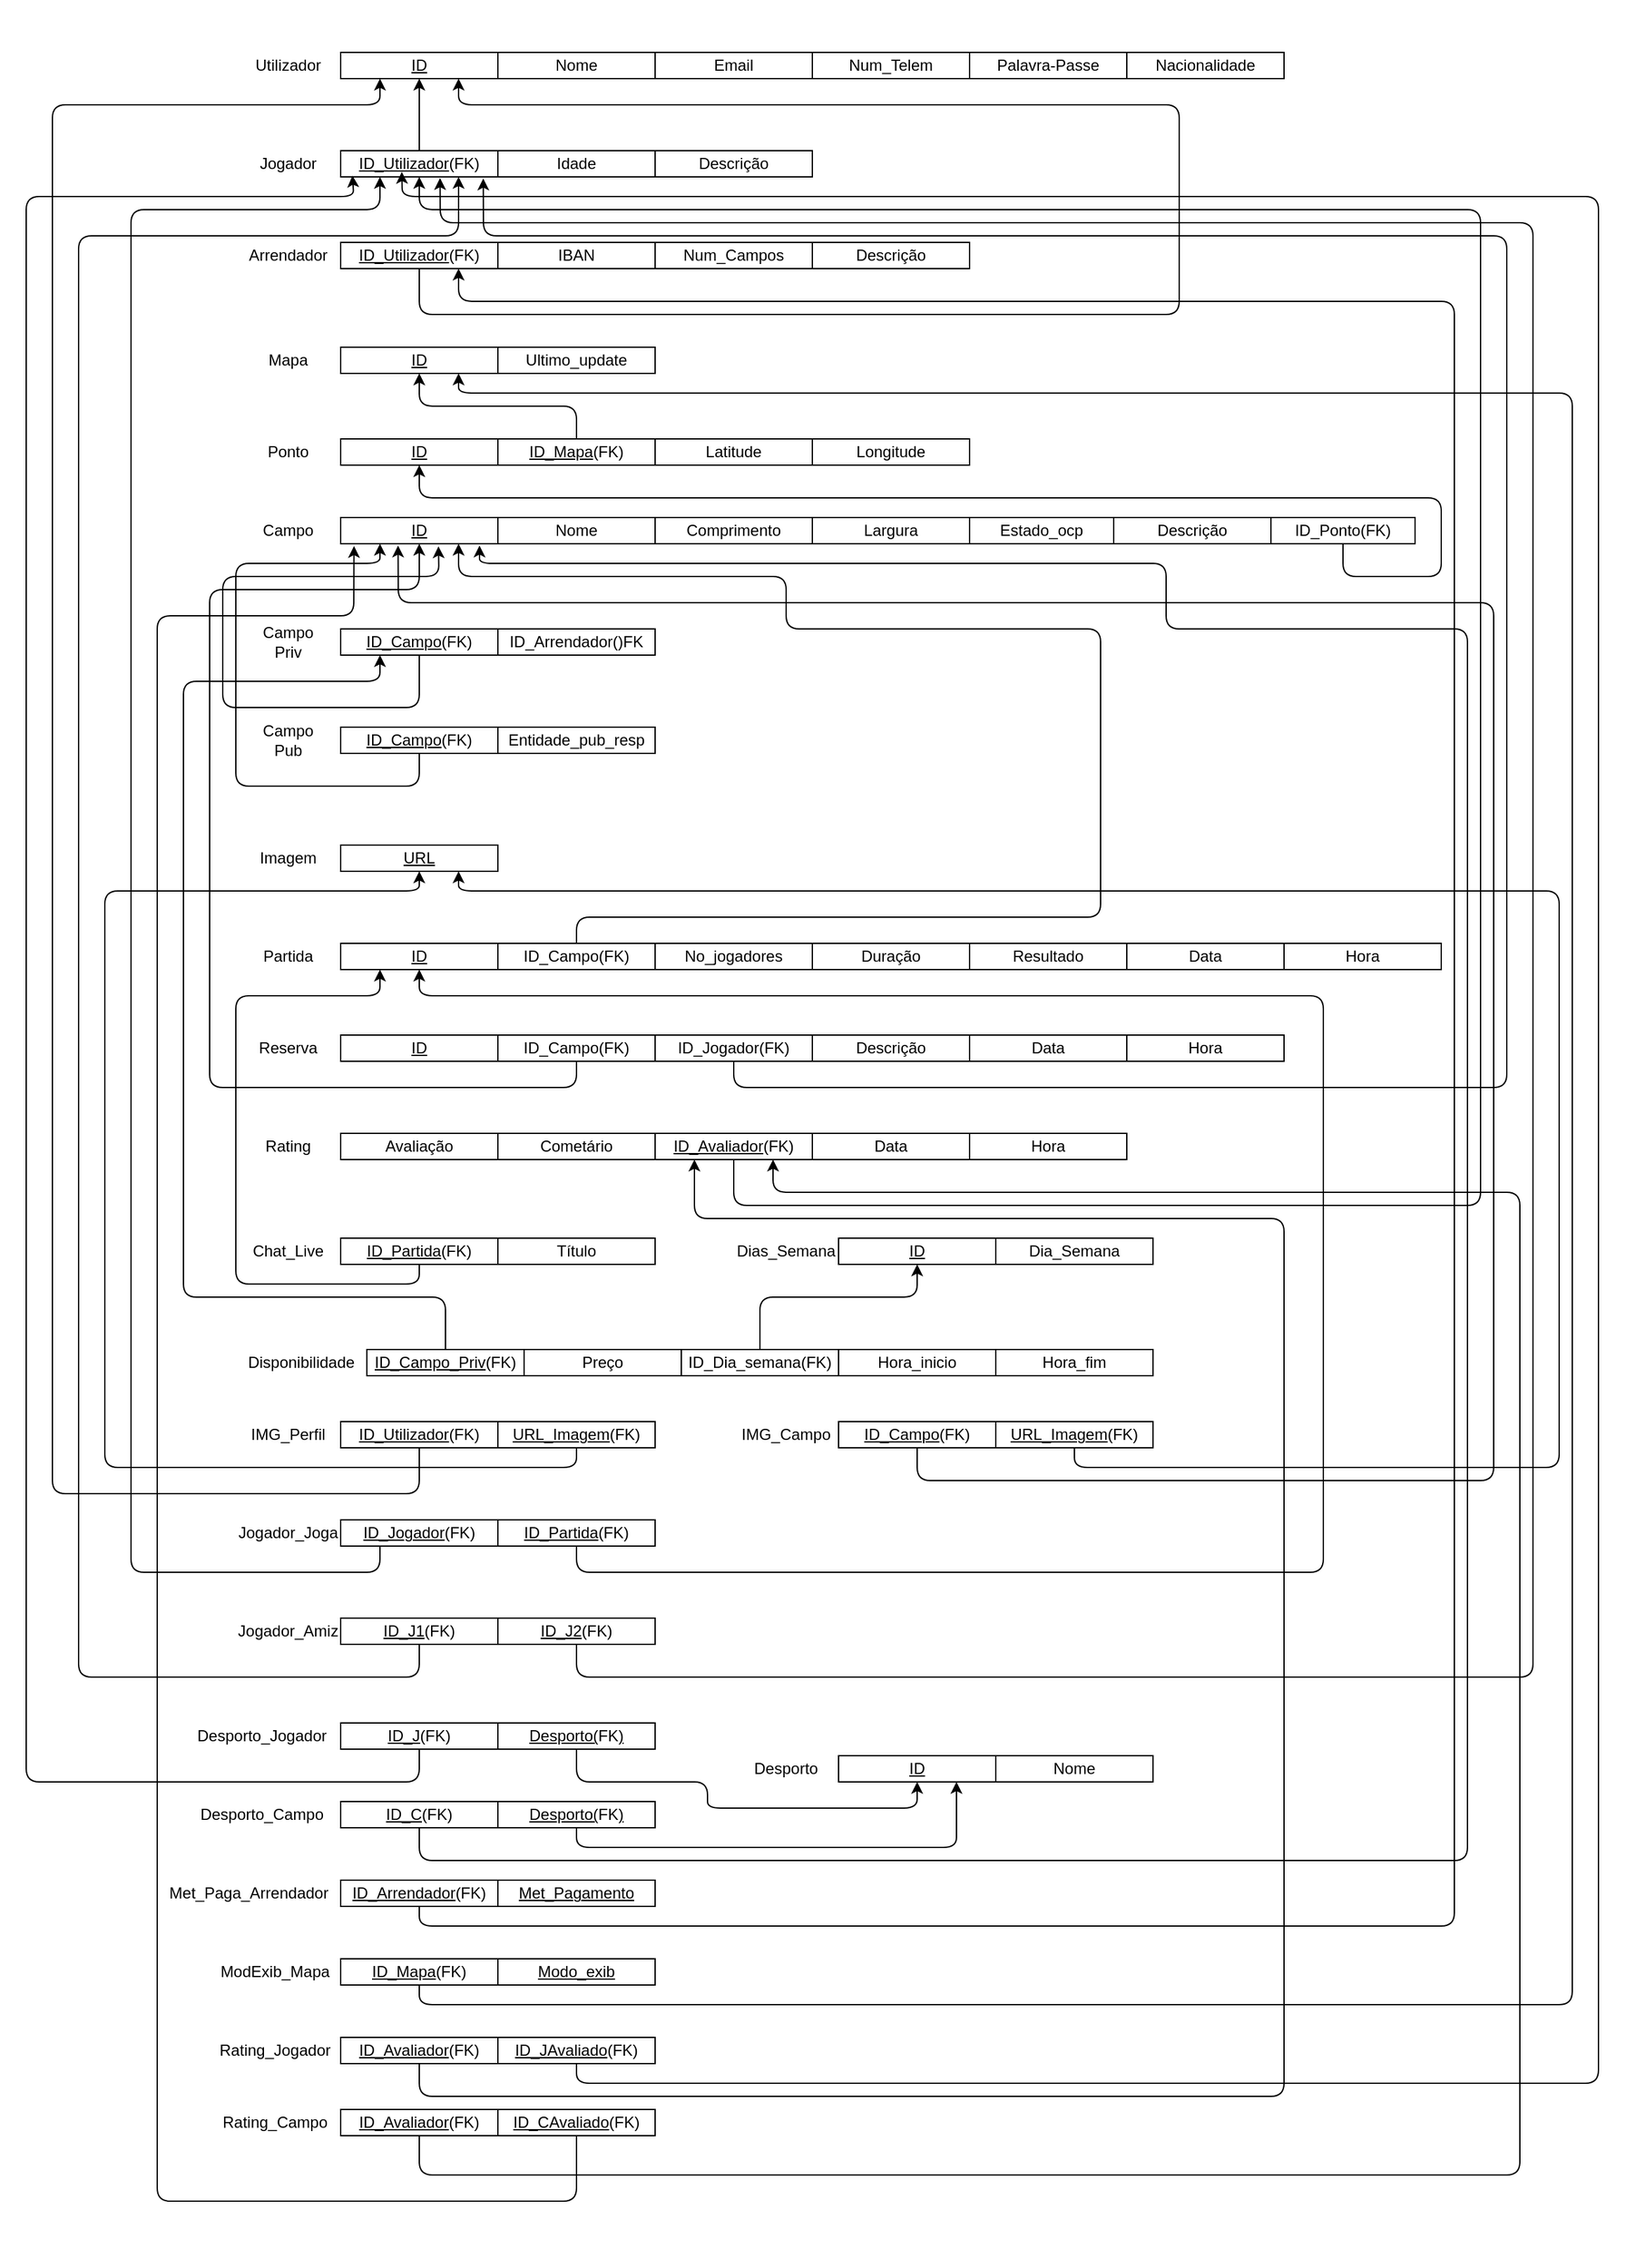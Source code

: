 <mxfile>
    <diagram id="jbAyWPN1_vUW8dfXuM_f" name="Page-1">
        <mxGraphModel dx="3303" dy="1197" grid="1" gridSize="10" guides="1" tooltips="1" connect="1" arrows="1" fold="1" page="1" pageScale="1" pageWidth="850" pageHeight="1100" math="0" shadow="0">
            <root>
                <mxCell id="0"/>
                <mxCell id="1" parent="0"/>
                <mxCell id="243" value="" style="rounded=0;whiteSpace=wrap;html=1;shadow=0;strokeColor=none;" parent="1" vertex="1">
                    <mxGeometry x="-180" width="1240" height="1730" as="geometry"/>
                </mxCell>
                <mxCell id="3" value="&lt;u&gt;ID&lt;/u&gt;" style="rounded=0;whiteSpace=wrap;html=1;" parent="1" vertex="1">
                    <mxGeometry x="80" y="40" width="120" height="20" as="geometry"/>
                </mxCell>
                <mxCell id="4" value="Nome" style="rounded=0;whiteSpace=wrap;html=1;" parent="1" vertex="1">
                    <mxGeometry x="200" y="40" width="120" height="20" as="geometry"/>
                </mxCell>
                <mxCell id="5" value="Email" style="rounded=0;whiteSpace=wrap;html=1;" parent="1" vertex="1">
                    <mxGeometry x="320" y="40" width="120" height="20" as="geometry"/>
                </mxCell>
                <mxCell id="6" value="Num_Telem" style="rounded=0;whiteSpace=wrap;html=1;" parent="1" vertex="1">
                    <mxGeometry x="440" y="40" width="120" height="20" as="geometry"/>
                </mxCell>
                <mxCell id="7" value="Palavra-Passe" style="rounded=0;whiteSpace=wrap;html=1;" parent="1" vertex="1">
                    <mxGeometry x="560" y="40" width="120" height="20" as="geometry"/>
                </mxCell>
                <mxCell id="8" value="Nacionalidade" style="rounded=0;whiteSpace=wrap;html=1;" parent="1" vertex="1">
                    <mxGeometry x="680" y="40" width="120" height="20" as="geometry"/>
                </mxCell>
                <mxCell id="9" value="Utilizador" style="text;html=1;align=center;verticalAlign=middle;whiteSpace=wrap;rounded=0;" parent="1" vertex="1">
                    <mxGeometry x="10" y="35" width="60" height="30" as="geometry"/>
                </mxCell>
                <mxCell id="141" style="edgeStyle=none;html=1;exitX=0.5;exitY=1;exitDx=0;exitDy=0;entryX=0.5;entryY=1;entryDx=0;entryDy=0;" parent="1" source="10" target="3" edge="1">
                    <mxGeometry relative="1" as="geometry"/>
                </mxCell>
                <mxCell id="10" value="&lt;u&gt;ID_Utilizador&lt;/u&gt;(FK)" style="rounded=0;whiteSpace=wrap;html=1;" parent="1" vertex="1">
                    <mxGeometry x="80" y="115" width="120" height="20" as="geometry"/>
                </mxCell>
                <mxCell id="11" value="Idade" style="rounded=0;whiteSpace=wrap;html=1;" parent="1" vertex="1">
                    <mxGeometry x="200" y="115" width="120" height="20" as="geometry"/>
                </mxCell>
                <mxCell id="13" value="Descrição" style="rounded=0;whiteSpace=wrap;html=1;" parent="1" vertex="1">
                    <mxGeometry x="320" y="115" width="120" height="20" as="geometry"/>
                </mxCell>
                <mxCell id="16" value="Jogador" style="text;html=1;align=center;verticalAlign=middle;whiteSpace=wrap;rounded=0;" parent="1" vertex="1">
                    <mxGeometry x="10" y="110" width="60" height="30" as="geometry"/>
                </mxCell>
                <mxCell id="142" style="edgeStyle=none;html=1;exitX=0.5;exitY=1;exitDx=0;exitDy=0;entryX=0.75;entryY=1;entryDx=0;entryDy=0;" parent="1" source="24" target="3" edge="1">
                    <mxGeometry relative="1" as="geometry">
                        <Array as="points">
                            <mxPoint x="140" y="240"/>
                            <mxPoint x="720" y="240"/>
                            <mxPoint x="720" y="80"/>
                            <mxPoint x="170" y="80"/>
                        </Array>
                    </mxGeometry>
                </mxCell>
                <mxCell id="24" value="&lt;u&gt;ID_Utilizador&lt;/u&gt;(FK)" style="rounded=0;whiteSpace=wrap;html=1;" parent="1" vertex="1">
                    <mxGeometry x="80" y="185" width="120" height="20" as="geometry"/>
                </mxCell>
                <mxCell id="25" value="IBAN" style="rounded=0;whiteSpace=wrap;html=1;" parent="1" vertex="1">
                    <mxGeometry x="200" y="185" width="120" height="20" as="geometry"/>
                </mxCell>
                <mxCell id="26" value="Num_Campos" style="rounded=0;whiteSpace=wrap;html=1;" parent="1" vertex="1">
                    <mxGeometry x="320" y="185" width="120" height="20" as="geometry"/>
                </mxCell>
                <mxCell id="28" value="Descrição" style="rounded=0;whiteSpace=wrap;html=1;" parent="1" vertex="1">
                    <mxGeometry x="440" y="185" width="120" height="20" as="geometry"/>
                </mxCell>
                <mxCell id="30" value="Arrendador" style="text;html=1;align=center;verticalAlign=middle;whiteSpace=wrap;rounded=0;" parent="1" vertex="1">
                    <mxGeometry x="10" y="180" width="60" height="30" as="geometry"/>
                </mxCell>
                <mxCell id="38" value="&lt;u&gt;ID&lt;/u&gt;" style="rounded=0;whiteSpace=wrap;html=1;" parent="1" vertex="1">
                    <mxGeometry x="80" y="395" width="120" height="20" as="geometry"/>
                </mxCell>
                <mxCell id="39" value="ID_Ponto" style="rounded=0;whiteSpace=wrap;html=1;" parent="1" vertex="1">
                    <mxGeometry x="200" y="395" width="120" height="20" as="geometry"/>
                </mxCell>
                <mxCell id="40" value="Comprimento" style="rounded=0;whiteSpace=wrap;html=1;" parent="1" vertex="1">
                    <mxGeometry x="320" y="395" width="120" height="20" as="geometry"/>
                </mxCell>
                <mxCell id="41" value="" style="rounded=0;whiteSpace=wrap;html=1;" parent="1" vertex="1">
                    <mxGeometry x="540" y="395" width="120" height="20" as="geometry"/>
                </mxCell>
                <mxCell id="52" value="&lt;u&gt;ID_Campo&lt;/u&gt;(FK)" style="rounded=0;whiteSpace=wrap;html=1;" parent="1" vertex="1">
                    <mxGeometry x="80" y="480" width="120" height="20" as="geometry"/>
                </mxCell>
                <mxCell id="53" value="ID_Arrendador()FK" style="rounded=0;whiteSpace=wrap;html=1;" parent="1" vertex="1">
                    <mxGeometry x="200" y="480" width="120" height="20" as="geometry"/>
                </mxCell>
                <mxCell id="58" value="Campo Priv" style="text;html=1;align=center;verticalAlign=middle;whiteSpace=wrap;rounded=0;" parent="1" vertex="1">
                    <mxGeometry x="10" y="475" width="60" height="30" as="geometry"/>
                </mxCell>
                <mxCell id="154" style="edgeStyle=none;html=1;exitX=0.5;exitY=1;exitDx=0;exitDy=0;entryX=0.25;entryY=1;entryDx=0;entryDy=0;" parent="1" source="59" target="132" edge="1">
                    <mxGeometry relative="1" as="geometry">
                        <Array as="points">
                            <mxPoint x="140" y="600"/>
                            <mxPoint y="600"/>
                            <mxPoint y="430"/>
                            <mxPoint x="110" y="430"/>
                        </Array>
                    </mxGeometry>
                </mxCell>
                <mxCell id="59" value="&lt;u&gt;ID_Campo&lt;/u&gt;&lt;span style=&quot;color: rgb(0, 0, 0);&quot;&gt;(FK)&lt;/span&gt;" style="rounded=0;whiteSpace=wrap;html=1;" parent="1" vertex="1">
                    <mxGeometry x="80" y="555" width="120" height="20" as="geometry"/>
                </mxCell>
                <mxCell id="60" value="Entidade_pub_resp" style="rounded=0;whiteSpace=wrap;html=1;" parent="1" vertex="1">
                    <mxGeometry x="200" y="555" width="120" height="20" as="geometry"/>
                </mxCell>
                <mxCell id="65" value="Campo Pub" style="text;html=1;align=center;verticalAlign=middle;whiteSpace=wrap;rounded=0;" parent="1" vertex="1">
                    <mxGeometry x="10" y="550" width="60" height="30" as="geometry"/>
                </mxCell>
                <mxCell id="66" value="&lt;u&gt;URL&lt;/u&gt;" style="rounded=0;whiteSpace=wrap;html=1;" parent="1" vertex="1">
                    <mxGeometry x="80" y="645" width="120" height="20" as="geometry"/>
                </mxCell>
                <mxCell id="72" value="Imagem" style="text;html=1;align=center;verticalAlign=middle;whiteSpace=wrap;rounded=0;" parent="1" vertex="1">
                    <mxGeometry x="10" y="640" width="60" height="30" as="geometry"/>
                </mxCell>
                <mxCell id="73" value="&lt;u&gt;ID&lt;/u&gt;" style="rounded=0;whiteSpace=wrap;html=1;" parent="1" vertex="1">
                    <mxGeometry x="80" y="720" width="120" height="20" as="geometry"/>
                </mxCell>
                <mxCell id="152" style="edgeStyle=none;html=1;exitX=0.5;exitY=0;exitDx=0;exitDy=0;entryX=0.75;entryY=1;entryDx=0;entryDy=0;" parent="1" source="74" target="132" edge="1">
                    <mxGeometry relative="1" as="geometry">
                        <Array as="points">
                            <mxPoint x="260" y="700"/>
                            <mxPoint x="660" y="700"/>
                            <mxPoint x="660" y="480"/>
                            <mxPoint x="420" y="480"/>
                            <mxPoint x="420" y="440"/>
                            <mxPoint x="170" y="440"/>
                        </Array>
                    </mxGeometry>
                </mxCell>
                <mxCell id="74" value="ID_Campo(FK)" style="rounded=0;whiteSpace=wrap;html=1;" parent="1" vertex="1">
                    <mxGeometry x="200" y="720" width="120" height="20" as="geometry"/>
                </mxCell>
                <mxCell id="75" value="No_jogadores" style="rounded=0;whiteSpace=wrap;html=1;" parent="1" vertex="1">
                    <mxGeometry x="320" y="720" width="120" height="20" as="geometry"/>
                </mxCell>
                <mxCell id="76" value="Duração" style="rounded=0;whiteSpace=wrap;html=1;" parent="1" vertex="1">
                    <mxGeometry x="440" y="720" width="120" height="20" as="geometry"/>
                </mxCell>
                <mxCell id="77" value="Resultado" style="rounded=0;whiteSpace=wrap;html=1;" parent="1" vertex="1">
                    <mxGeometry x="560" y="720" width="120" height="20" as="geometry"/>
                </mxCell>
                <mxCell id="78" value="Data" style="rounded=0;whiteSpace=wrap;html=1;" parent="1" vertex="1">
                    <mxGeometry x="680" y="720" width="120" height="20" as="geometry"/>
                </mxCell>
                <mxCell id="79" value="Partida" style="text;html=1;align=center;verticalAlign=middle;whiteSpace=wrap;rounded=0;" parent="1" vertex="1">
                    <mxGeometry x="10" y="715" width="60" height="30" as="geometry"/>
                </mxCell>
                <mxCell id="80" value="&lt;u&gt;ID&lt;/u&gt;" style="rounded=0;whiteSpace=wrap;html=1;" parent="1" vertex="1">
                    <mxGeometry x="80" y="790" width="120" height="20" as="geometry"/>
                </mxCell>
                <mxCell id="150" style="edgeStyle=none;html=1;exitX=0.5;exitY=1;exitDx=0;exitDy=0;entryX=0.5;entryY=1;entryDx=0;entryDy=0;" parent="1" source="81" target="132" edge="1">
                    <mxGeometry relative="1" as="geometry">
                        <Array as="points">
                            <mxPoint x="260" y="830"/>
                            <mxPoint x="-20" y="830"/>
                            <mxPoint x="-20" y="450"/>
                            <mxPoint x="140" y="450"/>
                        </Array>
                    </mxGeometry>
                </mxCell>
                <mxCell id="81" value="ID_Campo(FK)" style="rounded=0;whiteSpace=wrap;html=1;" parent="1" vertex="1">
                    <mxGeometry x="200" y="790" width="120" height="20" as="geometry"/>
                </mxCell>
                <mxCell id="151" style="edgeStyle=none;html=1;exitX=0.5;exitY=1;exitDx=0;exitDy=0;entryX=0.907;entryY=1.061;entryDx=0;entryDy=0;entryPerimeter=0;" parent="1" source="82" target="10" edge="1">
                    <mxGeometry relative="1" as="geometry">
                        <Array as="points">
                            <mxPoint x="380" y="830"/>
                            <mxPoint x="970" y="830"/>
                            <mxPoint x="970" y="180"/>
                            <mxPoint x="189" y="180"/>
                        </Array>
                    </mxGeometry>
                </mxCell>
                <mxCell id="82" value="ID_Jogador(FK)" style="rounded=0;whiteSpace=wrap;html=1;" parent="1" vertex="1">
                    <mxGeometry x="320" y="790" width="120" height="20" as="geometry"/>
                </mxCell>
                <mxCell id="83" value="Descrição" style="rounded=0;whiteSpace=wrap;html=1;" parent="1" vertex="1">
                    <mxGeometry x="440" y="790" width="120" height="20" as="geometry"/>
                </mxCell>
                <mxCell id="84" value="Data" style="rounded=0;whiteSpace=wrap;html=1;" parent="1" vertex="1">
                    <mxGeometry x="560" y="790" width="120" height="20" as="geometry"/>
                </mxCell>
                <mxCell id="85" value="Hora" style="rounded=0;whiteSpace=wrap;html=1;" parent="1" vertex="1">
                    <mxGeometry x="680" y="790" width="120" height="20" as="geometry"/>
                </mxCell>
                <mxCell id="86" value="Reserva" style="text;html=1;align=center;verticalAlign=middle;whiteSpace=wrap;rounded=0;" parent="1" vertex="1">
                    <mxGeometry x="10" y="785" width="60" height="30" as="geometry"/>
                </mxCell>
                <mxCell id="87" value="Avaliação" style="rounded=0;whiteSpace=wrap;html=1;" parent="1" vertex="1">
                    <mxGeometry x="80" y="865" width="120" height="20" as="geometry"/>
                </mxCell>
                <mxCell id="88" value="Cometário" style="rounded=0;whiteSpace=wrap;html=1;" parent="1" vertex="1">
                    <mxGeometry x="200" y="865" width="120" height="20" as="geometry"/>
                </mxCell>
                <mxCell id="93" value="Rating" style="text;html=1;align=center;verticalAlign=middle;whiteSpace=wrap;rounded=0;" parent="1" vertex="1">
                    <mxGeometry x="10" y="860" width="60" height="30" as="geometry"/>
                </mxCell>
                <mxCell id="146" style="edgeStyle=none;html=1;exitX=0.5;exitY=1;exitDx=0;exitDy=0;entryX=0.25;entryY=1;entryDx=0;entryDy=0;" parent="1" source="94" target="52" edge="1">
                    <mxGeometry relative="1" as="geometry">
                        <Array as="points">
                            <mxPoint x="160" y="990"/>
                            <mxPoint x="-40" y="990"/>
                            <mxPoint x="-40" y="520"/>
                            <mxPoint x="110" y="520"/>
                        </Array>
                    </mxGeometry>
                </mxCell>
                <mxCell id="94" value="&lt;u&gt;ID_Campo_Priv&lt;/u&gt;(FK)" style="rounded=0;whiteSpace=wrap;html=1;" parent="1" vertex="1">
                    <mxGeometry x="100" y="1030" width="120" height="20" as="geometry"/>
                </mxCell>
                <mxCell id="95" value="Preço" style="rounded=0;whiteSpace=wrap;html=1;" parent="1" vertex="1">
                    <mxGeometry x="220" y="1030" width="120" height="20" as="geometry"/>
                </mxCell>
                <mxCell id="100" value="Disponibilidade" style="text;html=1;align=center;verticalAlign=middle;whiteSpace=wrap;rounded=0;" parent="1" vertex="1">
                    <mxGeometry x="20" y="1025" width="60" height="30" as="geometry"/>
                </mxCell>
                <mxCell id="145" style="edgeStyle=none;html=1;exitX=0.5;exitY=1;exitDx=0;exitDy=0;entryX=0.25;entryY=1;entryDx=0;entryDy=0;" parent="1" source="101" target="73" edge="1">
                    <mxGeometry relative="1" as="geometry">
                        <Array as="points">
                            <mxPoint x="140" y="980"/>
                            <mxPoint y="980"/>
                            <mxPoint y="760"/>
                            <mxPoint x="110" y="760"/>
                        </Array>
                    </mxGeometry>
                </mxCell>
                <mxCell id="101" value="&lt;u&gt;ID_Partida&lt;/u&gt;(FK)" style="rounded=0;whiteSpace=wrap;html=1;" parent="1" vertex="1">
                    <mxGeometry x="80" y="945" width="120" height="20" as="geometry"/>
                </mxCell>
                <mxCell id="102" value="Título" style="rounded=0;whiteSpace=wrap;html=1;" parent="1" vertex="1">
                    <mxGeometry x="200" y="945" width="120" height="20" as="geometry"/>
                </mxCell>
                <mxCell id="107" value="Chat_Live" style="text;html=1;align=center;verticalAlign=middle;whiteSpace=wrap;rounded=0;" parent="1" vertex="1">
                    <mxGeometry x="10" y="940" width="60" height="30" as="geometry"/>
                </mxCell>
                <mxCell id="224" style="edgeStyle=none;html=1;exitX=0.5;exitY=1;exitDx=0;exitDy=0;entryX=0.25;entryY=1;entryDx=0;entryDy=0;" parent="1" source="108" target="3" edge="1">
                    <mxGeometry relative="1" as="geometry">
                        <Array as="points">
                            <mxPoint x="140" y="1140"/>
                            <mxPoint x="-140" y="1140"/>
                            <mxPoint x="-140" y="710"/>
                            <mxPoint x="-140" y="80"/>
                            <mxPoint x="110" y="80"/>
                        </Array>
                    </mxGeometry>
                </mxCell>
                <mxCell id="108" value="&lt;u&gt;ID_Utilizador&lt;/u&gt;(FK)" style="rounded=0;whiteSpace=wrap;html=1;" parent="1" vertex="1">
                    <mxGeometry x="80" y="1085" width="120" height="20" as="geometry"/>
                </mxCell>
                <mxCell id="153" style="edgeStyle=none;html=1;exitX=0.5;exitY=1;exitDx=0;exitDy=0;entryX=0.5;entryY=1;entryDx=0;entryDy=0;" parent="1" source="109" target="66" edge="1">
                    <mxGeometry relative="1" as="geometry">
                        <Array as="points">
                            <mxPoint x="260" y="1120"/>
                            <mxPoint x="-100" y="1120"/>
                            <mxPoint x="-100" y="680"/>
                            <mxPoint x="140" y="680"/>
                        </Array>
                    </mxGeometry>
                </mxCell>
                <mxCell id="109" value="&lt;u&gt;URL_Imagem&lt;/u&gt;(FK)" style="rounded=0;whiteSpace=wrap;html=1;" parent="1" vertex="1">
                    <mxGeometry x="200" y="1085" width="120" height="20" as="geometry"/>
                </mxCell>
                <mxCell id="114" value="IMG_Perfil" style="text;html=1;align=center;verticalAlign=middle;whiteSpace=wrap;rounded=0;" parent="1" vertex="1">
                    <mxGeometry x="10" y="1080" width="60" height="30" as="geometry"/>
                </mxCell>
                <mxCell id="139" style="edgeStyle=none;html=1;exitX=0.25;exitY=1;exitDx=0;exitDy=0;entryX=0.25;entryY=1;entryDx=0;entryDy=0;" parent="1" source="115" target="10" edge="1">
                    <mxGeometry relative="1" as="geometry">
                        <Array as="points">
                            <mxPoint x="110" y="1200"/>
                            <mxPoint x="-80" y="1200"/>
                            <mxPoint x="-80" y="160"/>
                            <mxPoint x="110" y="160"/>
                        </Array>
                    </mxGeometry>
                </mxCell>
                <mxCell id="115" value="&lt;u&gt;ID_Jogador&lt;/u&gt;(FK)" style="rounded=0;whiteSpace=wrap;html=1;" parent="1" vertex="1">
                    <mxGeometry x="80" y="1160" width="120" height="20" as="geometry"/>
                </mxCell>
                <mxCell id="140" style="edgeStyle=none;html=1;exitX=0.5;exitY=1;exitDx=0;exitDy=0;entryX=0.5;entryY=1;entryDx=0;entryDy=0;" parent="1" source="116" target="73" edge="1">
                    <mxGeometry relative="1" as="geometry">
                        <Array as="points">
                            <mxPoint x="260" y="1200"/>
                            <mxPoint x="830" y="1200"/>
                            <mxPoint x="830" y="760"/>
                            <mxPoint x="140" y="760"/>
                        </Array>
                    </mxGeometry>
                </mxCell>
                <mxCell id="116" value="&lt;u&gt;ID_Partida&lt;/u&gt;(FK)" style="rounded=0;whiteSpace=wrap;html=1;" parent="1" vertex="1">
                    <mxGeometry x="200" y="1160" width="120" height="20" as="geometry"/>
                </mxCell>
                <mxCell id="121" value="Jogador_Joga" style="text;html=1;align=center;verticalAlign=middle;whiteSpace=wrap;rounded=0;" parent="1" vertex="1">
                    <mxGeometry x="10" y="1155" width="60" height="30" as="geometry"/>
                </mxCell>
                <mxCell id="132" value="&lt;u&gt;ID&lt;/u&gt;" style="rounded=0;whiteSpace=wrap;html=1;" parent="1" vertex="1">
                    <mxGeometry x="80" y="395" width="120" height="20" as="geometry"/>
                </mxCell>
                <mxCell id="133" value="Nome" style="rounded=0;whiteSpace=wrap;html=1;" parent="1" vertex="1">
                    <mxGeometry x="200" y="395" width="120" height="20" as="geometry"/>
                </mxCell>
                <mxCell id="164" style="edgeStyle=none;html=1;exitX=0.5;exitY=1;exitDx=0;exitDy=0;entryX=0.5;entryY=1;entryDx=0;entryDy=0;" parent="1" source="166" target="160" edge="1">
                    <mxGeometry relative="1" as="geometry">
                        <Array as="points">
                            <mxPoint x="845" y="440"/>
                            <mxPoint x="920" y="440"/>
                            <mxPoint x="920" y="380"/>
                            <mxPoint x="820" y="380"/>
                            <mxPoint x="140" y="380"/>
                        </Array>
                    </mxGeometry>
                </mxCell>
                <mxCell id="135" value="Estado_ocp" style="rounded=0;whiteSpace=wrap;html=1;" parent="1" vertex="1">
                    <mxGeometry x="560" y="395" width="110" height="20" as="geometry"/>
                </mxCell>
                <mxCell id="136" value="Campo" style="text;html=1;align=center;verticalAlign=middle;whiteSpace=wrap;rounded=0;" parent="1" vertex="1">
                    <mxGeometry x="10" y="390" width="60" height="30" as="geometry"/>
                </mxCell>
                <mxCell id="138" value="Hora" style="rounded=0;whiteSpace=wrap;html=1;" parent="1" vertex="1">
                    <mxGeometry x="800" y="720" width="120" height="20" as="geometry"/>
                </mxCell>
                <mxCell id="155" style="edgeStyle=none;html=1;exitX=0.5;exitY=1;exitDx=0;exitDy=0;entryX=0.622;entryY=1.1;entryDx=0;entryDy=0;entryPerimeter=0;" parent="1" source="52" target="132" edge="1">
                    <mxGeometry relative="1" as="geometry">
                        <Array as="points">
                            <mxPoint x="140" y="540"/>
                            <mxPoint x="-10" y="540"/>
                            <mxPoint x="-10" y="440"/>
                            <mxPoint x="155" y="440"/>
                        </Array>
                    </mxGeometry>
                </mxCell>
                <mxCell id="160" value="&lt;u&gt;ID&lt;/u&gt;" style="rounded=0;whiteSpace=wrap;html=1;" parent="1" vertex="1">
                    <mxGeometry x="80" y="335" width="120" height="20" as="geometry"/>
                </mxCell>
                <mxCell id="161" value="Latitude" style="rounded=0;whiteSpace=wrap;html=1;" parent="1" vertex="1">
                    <mxGeometry x="320" y="335" width="120" height="20" as="geometry"/>
                </mxCell>
                <mxCell id="162" value="Ponto" style="text;html=1;align=center;verticalAlign=middle;whiteSpace=wrap;rounded=0;" parent="1" vertex="1">
                    <mxGeometry x="10" y="330" width="60" height="30" as="geometry"/>
                </mxCell>
                <mxCell id="166" value="ID_Ponto(FK)" style="rounded=0;whiteSpace=wrap;html=1;" parent="1" vertex="1">
                    <mxGeometry x="790" y="395" width="110" height="20" as="geometry"/>
                </mxCell>
                <mxCell id="167" value="Descrição&lt;span style=&quot;font-family: monospace; font-size: 0px; text-align: start; text-wrap-mode: nowrap;&quot;&gt;%3CmxGraphModel%3E%3Croot%3E%3CmxCell%20id%3D%220%22%2F%3E%3CmxCell%20id%3D%221%22%20parent%3D%220%22%2F%3E%3CmxCell%20id%3D%222%22%20value%3D%22ID_Ponto(FK)%22%20style%3D%22rounded%3D0%3BwhiteSpace%3Dwrap%3Bhtml%3D1%3B%22%20vertex%3D%221%22%20parent%3D%221%22%3E%3CmxGeometry%20x%3D%22440%22%20y%3D%22395%22%20width%3D%22120%22%20height%3D%2220%22%20as%3D%22geometry%22%2F%3E%3C%2FmxCell%3E%3C%2Froot%3E%3C%2FmxGraphModel%3E&lt;/span&gt;" style="rounded=0;whiteSpace=wrap;html=1;" parent="1" vertex="1">
                    <mxGeometry x="670" y="395" width="120" height="20" as="geometry"/>
                </mxCell>
                <mxCell id="210" style="edgeStyle=none;html=1;exitX=0.5;exitY=1;exitDx=0;exitDy=0;entryX=0.75;entryY=1;entryDx=0;entryDy=0;" parent="1" source="176" target="10" edge="1">
                    <mxGeometry relative="1" as="geometry">
                        <Array as="points">
                            <mxPoint x="140" y="1280"/>
                            <mxPoint x="-120" y="1280"/>
                            <mxPoint x="-120" y="180"/>
                            <mxPoint x="170" y="180"/>
                        </Array>
                    </mxGeometry>
                </mxCell>
                <mxCell id="176" value="&lt;u&gt;ID_J1&lt;/u&gt;(FK)" style="rounded=0;whiteSpace=wrap;html=1;" parent="1" vertex="1">
                    <mxGeometry x="80" y="1235" width="120" height="20" as="geometry"/>
                </mxCell>
                <mxCell id="177" value="&lt;u&gt;ID_J2&lt;/u&gt;(FK)" style="rounded=0;whiteSpace=wrap;html=1;" parent="1" vertex="1">
                    <mxGeometry x="200" y="1235" width="120" height="20" as="geometry"/>
                </mxCell>
                <mxCell id="178" value="Jogador_Amiz" style="text;html=1;align=center;verticalAlign=middle;whiteSpace=wrap;rounded=0;" parent="1" vertex="1">
                    <mxGeometry x="10" y="1230" width="60" height="30" as="geometry"/>
                </mxCell>
                <mxCell id="185" style="edgeStyle=none;html=1;exitX=0.5;exitY=0;exitDx=0;exitDy=0;entryX=0.5;entryY=1;entryDx=0;entryDy=0;" parent="1" source="179" target="184" edge="1">
                    <mxGeometry relative="1" as="geometry">
                        <Array as="points">
                            <mxPoint x="260" y="310"/>
                            <mxPoint x="140" y="310"/>
                        </Array>
                    </mxGeometry>
                </mxCell>
                <mxCell id="179" value="&lt;u&gt;ID_Mapa&lt;/u&gt;(FK)" style="rounded=0;whiteSpace=wrap;html=1;" parent="1" vertex="1">
                    <mxGeometry x="200" y="335" width="120" height="20" as="geometry"/>
                </mxCell>
                <mxCell id="180" value="" style="rounded=0;whiteSpace=wrap;html=1;" parent="1" vertex="1">
                    <mxGeometry x="80" y="265" width="120" height="20" as="geometry"/>
                </mxCell>
                <mxCell id="182" value="Ultimo_update" style="rounded=0;whiteSpace=wrap;html=1;" parent="1" vertex="1">
                    <mxGeometry x="200" y="265" width="120" height="20" as="geometry"/>
                </mxCell>
                <mxCell id="183" value="Mapa" style="text;html=1;align=center;verticalAlign=middle;whiteSpace=wrap;rounded=0;" parent="1" vertex="1">
                    <mxGeometry x="10" y="260" width="60" height="30" as="geometry"/>
                </mxCell>
                <mxCell id="184" value="&lt;u&gt;ID&lt;/u&gt;" style="rounded=0;whiteSpace=wrap;html=1;" parent="1" vertex="1">
                    <mxGeometry x="80" y="265" width="120" height="20" as="geometry"/>
                </mxCell>
                <mxCell id="189" value="&lt;u&gt;ID_J&lt;/u&gt;(FK)" style="rounded=0;whiteSpace=wrap;html=1;" parent="1" vertex="1">
                    <mxGeometry x="80" y="1315" width="120" height="20" as="geometry"/>
                </mxCell>
                <mxCell id="234" style="edgeStyle=none;html=1;exitX=0.5;exitY=1;exitDx=0;exitDy=0;entryX=0.5;entryY=1;entryDx=0;entryDy=0;" parent="1" source="190" target="231" edge="1">
                    <mxGeometry relative="1" as="geometry">
                        <Array as="points">
                            <mxPoint x="260" y="1360"/>
                            <mxPoint x="360" y="1360"/>
                            <mxPoint x="360" y="1380"/>
                            <mxPoint x="520" y="1380"/>
                        </Array>
                    </mxGeometry>
                </mxCell>
                <mxCell id="190" value="&lt;u&gt;Desporto(&lt;/u&gt;FK&lt;u&gt;)&lt;/u&gt;" style="rounded=0;whiteSpace=wrap;html=1;" parent="1" vertex="1">
                    <mxGeometry x="200" y="1315" width="120" height="20" as="geometry"/>
                </mxCell>
                <mxCell id="191" value="Desporto_Jogador" style="text;html=1;align=center;verticalAlign=middle;whiteSpace=wrap;rounded=0;" parent="1" vertex="1">
                    <mxGeometry x="-10" y="1310" width="60" height="30" as="geometry"/>
                </mxCell>
                <mxCell id="192" value="&lt;u&gt;ID_C&lt;/u&gt;(FK)" style="rounded=0;whiteSpace=wrap;html=1;" parent="1" vertex="1">
                    <mxGeometry x="80" y="1375" width="120" height="20" as="geometry"/>
                </mxCell>
                <mxCell id="235" style="edgeStyle=none;html=1;exitX=0.5;exitY=1;exitDx=0;exitDy=0;entryX=0.75;entryY=1;entryDx=0;entryDy=0;" parent="1" source="193" target="231" edge="1">
                    <mxGeometry relative="1" as="geometry">
                        <Array as="points">
                            <mxPoint x="260" y="1410"/>
                            <mxPoint x="420" y="1410"/>
                            <mxPoint x="550" y="1410"/>
                            <mxPoint x="550" y="1395"/>
                        </Array>
                    </mxGeometry>
                </mxCell>
                <mxCell id="193" value="&lt;u&gt;Desporto(&lt;/u&gt;FK&lt;u&gt;)&lt;/u&gt;" style="rounded=0;whiteSpace=wrap;html=1;" parent="1" vertex="1">
                    <mxGeometry x="200" y="1375" width="120" height="20" as="geometry"/>
                </mxCell>
                <mxCell id="194" value="Desporto_Campo" style="text;html=1;align=center;verticalAlign=middle;whiteSpace=wrap;rounded=0;" parent="1" vertex="1">
                    <mxGeometry x="-10" y="1370" width="60" height="30" as="geometry"/>
                </mxCell>
                <mxCell id="217" style="edgeStyle=none;html=1;exitX=0.5;exitY=1;exitDx=0;exitDy=0;entryX=0.75;entryY=1;entryDx=0;entryDy=0;" parent="1" source="195" target="24" edge="1">
                    <mxGeometry relative="1" as="geometry">
                        <Array as="points">
                            <mxPoint x="140" y="1470"/>
                            <mxPoint x="930" y="1470"/>
                            <mxPoint x="930" y="780"/>
                            <mxPoint x="930" y="230"/>
                            <mxPoint x="170" y="230"/>
                        </Array>
                    </mxGeometry>
                </mxCell>
                <mxCell id="195" value="&lt;u&gt;ID_Arrendador&lt;/u&gt;(FK)" style="rounded=0;whiteSpace=wrap;html=1;" parent="1" vertex="1">
                    <mxGeometry x="80" y="1435" width="120" height="20" as="geometry"/>
                </mxCell>
                <mxCell id="196" value="&lt;u&gt;Met_Pagamento&lt;/u&gt;" style="rounded=0;whiteSpace=wrap;html=1;" parent="1" vertex="1">
                    <mxGeometry x="200" y="1435" width="120" height="20" as="geometry"/>
                </mxCell>
                <mxCell id="197" value="Met_Paga_Arrendador" style="text;html=1;align=center;verticalAlign=middle;whiteSpace=wrap;rounded=0;" parent="1" vertex="1">
                    <mxGeometry x="-20" y="1430" width="60" height="30" as="geometry"/>
                </mxCell>
                <mxCell id="218" style="edgeStyle=none;html=1;exitX=0.5;exitY=1;exitDx=0;exitDy=0;entryX=0.75;entryY=1;entryDx=0;entryDy=0;" parent="1" source="198" target="184" edge="1">
                    <mxGeometry relative="1" as="geometry">
                        <Array as="points">
                            <mxPoint x="140" y="1530"/>
                            <mxPoint x="1020" y="1530"/>
                            <mxPoint x="1020" y="300"/>
                            <mxPoint x="170" y="300"/>
                        </Array>
                    </mxGeometry>
                </mxCell>
                <mxCell id="198" value="&lt;u&gt;ID_Mapa&lt;/u&gt;(FK)" style="rounded=0;whiteSpace=wrap;html=1;" parent="1" vertex="1">
                    <mxGeometry x="80" y="1495" width="120" height="20" as="geometry"/>
                </mxCell>
                <mxCell id="199" value="&lt;u&gt;Modo_exib&lt;/u&gt;" style="rounded=0;whiteSpace=wrap;html=1;" parent="1" vertex="1">
                    <mxGeometry x="200" y="1495" width="120" height="20" as="geometry"/>
                </mxCell>
                <mxCell id="200" value="ModExib_Mapa" style="text;html=1;align=center;verticalAlign=middle;whiteSpace=wrap;rounded=0;" parent="1" vertex="1">
                    <mxGeometry y="1490" width="60" height="30" as="geometry"/>
                </mxCell>
                <mxCell id="203" style="edgeStyle=none;html=1;exitX=0.5;exitY=1;exitDx=0;exitDy=0;entryX=0.5;entryY=1;entryDx=0;entryDy=0;" parent="1" source="201" target="10" edge="1">
                    <mxGeometry relative="1" as="geometry">
                        <Array as="points">
                            <mxPoint x="380" y="920"/>
                            <mxPoint x="950" y="920"/>
                            <mxPoint x="950" y="530"/>
                            <mxPoint x="950" y="160"/>
                            <mxPoint x="140" y="160"/>
                        </Array>
                    </mxGeometry>
                </mxCell>
                <mxCell id="201" value="&lt;u&gt;ID_Avaliador&lt;/u&gt;(FK)" style="rounded=0;whiteSpace=wrap;html=1;" parent="1" vertex="1">
                    <mxGeometry x="320" y="865" width="120" height="20" as="geometry"/>
                </mxCell>
                <mxCell id="225" style="edgeStyle=none;html=1;exitX=0.5;exitY=1;exitDx=0;exitDy=0;entryX=0.25;entryY=1;entryDx=0;entryDy=0;" parent="1" source="204" target="201" edge="1">
                    <mxGeometry relative="1" as="geometry">
                        <Array as="points">
                            <mxPoint x="140" y="1600"/>
                            <mxPoint x="460" y="1600"/>
                            <mxPoint x="800" y="1600"/>
                            <mxPoint x="800" y="1320"/>
                            <mxPoint x="800" y="930"/>
                            <mxPoint x="350" y="930"/>
                        </Array>
                    </mxGeometry>
                </mxCell>
                <mxCell id="204" value="&lt;u&gt;ID_Avaliador&lt;/u&gt;(FK)" style="rounded=0;whiteSpace=wrap;html=1;" parent="1" vertex="1">
                    <mxGeometry x="80" y="1555" width="120" height="20" as="geometry"/>
                </mxCell>
                <mxCell id="205" value="&lt;u&gt;ID_JAvaliado&lt;/u&gt;(FK)" style="rounded=0;whiteSpace=wrap;html=1;" parent="1" vertex="1">
                    <mxGeometry x="200" y="1555" width="120" height="20" as="geometry"/>
                </mxCell>
                <mxCell id="206" value="Rating_Jogador" style="text;html=1;align=center;verticalAlign=middle;whiteSpace=wrap;rounded=0;" parent="1" vertex="1">
                    <mxGeometry y="1550" width="60" height="30" as="geometry"/>
                </mxCell>
                <mxCell id="226" style="edgeStyle=none;html=1;exitX=0.5;exitY=1;exitDx=0;exitDy=0;entryX=0.75;entryY=1;entryDx=0;entryDy=0;" parent="1" source="207" target="201" edge="1">
                    <mxGeometry relative="1" as="geometry">
                        <Array as="points">
                            <mxPoint x="140" y="1660"/>
                            <mxPoint x="980" y="1660"/>
                            <mxPoint x="980" y="910"/>
                            <mxPoint x="410" y="910"/>
                        </Array>
                    </mxGeometry>
                </mxCell>
                <mxCell id="207" value="&lt;u&gt;ID_Avaliador&lt;/u&gt;(FK)" style="rounded=0;whiteSpace=wrap;html=1;" parent="1" vertex="1">
                    <mxGeometry x="80" y="1610" width="120" height="20" as="geometry"/>
                </mxCell>
                <mxCell id="228" style="edgeStyle=none;html=1;exitX=0.5;exitY=1;exitDx=0;exitDy=0;entryX=0.085;entryY=1.087;entryDx=0;entryDy=0;entryPerimeter=0;" parent="1" source="208" target="132" edge="1">
                    <mxGeometry relative="1" as="geometry">
                        <mxPoint x="80" y="393.059" as="targetPoint"/>
                        <Array as="points">
                            <mxPoint x="260" y="1680"/>
                            <mxPoint x="-60" y="1680"/>
                            <mxPoint x="-60" y="1100"/>
                            <mxPoint x="-60" y="470"/>
                            <mxPoint x="90" y="470"/>
                        </Array>
                    </mxGeometry>
                </mxCell>
                <mxCell id="208" value="&lt;u&gt;ID_CAvaliado&lt;/u&gt;(FK)" style="rounded=0;whiteSpace=wrap;html=1;" parent="1" vertex="1">
                    <mxGeometry x="200" y="1610" width="120" height="20" as="geometry"/>
                </mxCell>
                <mxCell id="209" value="Rating_Campo" style="text;html=1;align=center;verticalAlign=middle;whiteSpace=wrap;rounded=0;" parent="1" vertex="1">
                    <mxGeometry y="1605" width="60" height="30" as="geometry"/>
                </mxCell>
                <mxCell id="211" style="edgeStyle=none;html=1;exitX=0.5;exitY=1;exitDx=0;exitDy=0;entryX=0.632;entryY=1.044;entryDx=0;entryDy=0;entryPerimeter=0;" parent="1" source="177" target="10" edge="1">
                    <mxGeometry relative="1" as="geometry">
                        <Array as="points">
                            <mxPoint x="260" y="1280"/>
                            <mxPoint x="990" y="1280"/>
                            <mxPoint x="990" y="170"/>
                            <mxPoint x="156" y="170"/>
                        </Array>
                    </mxGeometry>
                </mxCell>
                <mxCell id="215" style="edgeStyle=none;html=1;exitX=0.5;exitY=1;exitDx=0;exitDy=0;entryX=0.075;entryY=0.95;entryDx=0;entryDy=0;entryPerimeter=0;" parent="1" source="189" target="10" edge="1">
                    <mxGeometry relative="1" as="geometry">
                        <Array as="points">
                            <mxPoint x="140" y="1360"/>
                            <mxPoint x="-160" y="1360"/>
                            <mxPoint x="-160" y="950"/>
                            <mxPoint x="-160" y="150"/>
                            <mxPoint x="90" y="150"/>
                        </Array>
                    </mxGeometry>
                </mxCell>
                <mxCell id="216" style="edgeStyle=none;html=1;exitX=0.5;exitY=1;exitDx=0;exitDy=0;entryX=0.883;entryY=1.068;entryDx=0;entryDy=0;entryPerimeter=0;" parent="1" source="192" target="132" edge="1">
                    <mxGeometry relative="1" as="geometry">
                        <Array as="points">
                            <mxPoint x="140" y="1420"/>
                            <mxPoint x="940" y="1420"/>
                            <mxPoint x="940" y="1030"/>
                            <mxPoint x="940" y="480"/>
                            <mxPoint x="710" y="480"/>
                            <mxPoint x="710" y="430"/>
                            <mxPoint x="186" y="430"/>
                        </Array>
                    </mxGeometry>
                </mxCell>
                <mxCell id="222" style="edgeStyle=none;html=1;exitX=0.5;exitY=1;exitDx=0;exitDy=0;entryX=0.365;entryY=1.068;entryDx=0;entryDy=0;entryPerimeter=0;" parent="1" source="219" target="132" edge="1">
                    <mxGeometry relative="1" as="geometry">
                        <Array as="points">
                            <mxPoint x="520" y="1130"/>
                            <mxPoint x="960" y="1130"/>
                            <mxPoint x="960" y="460"/>
                            <mxPoint x="124" y="460"/>
                        </Array>
                    </mxGeometry>
                </mxCell>
                <mxCell id="219" value="&lt;u&gt;ID_Campo&lt;/u&gt;(FK)" style="rounded=0;whiteSpace=wrap;html=1;" parent="1" vertex="1">
                    <mxGeometry x="460" y="1085" width="120" height="20" as="geometry"/>
                </mxCell>
                <mxCell id="223" style="edgeStyle=none;html=1;exitX=0.5;exitY=1;exitDx=0;exitDy=0;entryX=0.75;entryY=1;entryDx=0;entryDy=0;" parent="1" source="220" target="66" edge="1">
                    <mxGeometry relative="1" as="geometry">
                        <Array as="points">
                            <mxPoint x="640" y="1120"/>
                            <mxPoint x="1010" y="1120"/>
                            <mxPoint x="1010" y="680"/>
                            <mxPoint x="170" y="680"/>
                        </Array>
                    </mxGeometry>
                </mxCell>
                <mxCell id="220" value="&lt;u&gt;URL_Imagem&lt;/u&gt;(FK)" style="rounded=0;whiteSpace=wrap;html=1;" parent="1" vertex="1">
                    <mxGeometry x="580" y="1085" width="120" height="20" as="geometry"/>
                </mxCell>
                <mxCell id="221" value="IMG_Campo" style="text;html=1;align=center;verticalAlign=middle;whiteSpace=wrap;rounded=0;" parent="1" vertex="1">
                    <mxGeometry x="390" y="1080" width="60" height="30" as="geometry"/>
                </mxCell>
                <mxCell id="227" style="edgeStyle=none;html=1;exitX=0.5;exitY=1;exitDx=0;exitDy=0;entryX=0.389;entryY=0.809;entryDx=0;entryDy=0;entryPerimeter=0;" parent="1" source="205" target="10" edge="1">
                    <mxGeometry relative="1" as="geometry">
                        <Array as="points">
                            <mxPoint x="260" y="1590"/>
                            <mxPoint x="1040" y="1590"/>
                            <mxPoint x="1040" y="760"/>
                            <mxPoint x="1040" y="150"/>
                            <mxPoint x="310" y="150"/>
                            <mxPoint x="127" y="150"/>
                        </Array>
                    </mxGeometry>
                </mxCell>
                <mxCell id="231" value="&lt;u&gt;ID&lt;/u&gt;" style="rounded=0;whiteSpace=wrap;html=1;" parent="1" vertex="1">
                    <mxGeometry x="460" y="1340" width="120" height="20" as="geometry"/>
                </mxCell>
                <mxCell id="232" value="Nome" style="rounded=0;whiteSpace=wrap;html=1;" parent="1" vertex="1">
                    <mxGeometry x="580" y="1340" width="120" height="20" as="geometry"/>
                </mxCell>
                <mxCell id="233" value="Desporto" style="text;html=1;align=center;verticalAlign=middle;whiteSpace=wrap;rounded=0;" parent="1" vertex="1">
                    <mxGeometry x="390" y="1335" width="60" height="30" as="geometry"/>
                </mxCell>
                <mxCell id="238" value="Longitude" style="rounded=0;whiteSpace=wrap;html=1;" parent="1" vertex="1">
                    <mxGeometry x="440" y="335" width="120" height="20" as="geometry"/>
                </mxCell>
                <mxCell id="239" value="Largura" style="rounded=0;whiteSpace=wrap;html=1;" parent="1" vertex="1">
                    <mxGeometry x="440" y="395" width="120" height="20" as="geometry"/>
                </mxCell>
                <mxCell id="241" value="Data" style="rounded=0;whiteSpace=wrap;html=1;" parent="1" vertex="1">
                    <mxGeometry x="440" y="865" width="120" height="20" as="geometry"/>
                </mxCell>
                <mxCell id="242" value="Hora" style="rounded=0;whiteSpace=wrap;html=1;" parent="1" vertex="1">
                    <mxGeometry x="560" y="865" width="120" height="20" as="geometry"/>
                </mxCell>
                <mxCell id="257" style="edgeStyle=none;html=1;exitX=0.5;exitY=0;exitDx=0;exitDy=0;entryX=0.5;entryY=1;entryDx=0;entryDy=0;" edge="1" parent="1" source="244" target="253">
                    <mxGeometry relative="1" as="geometry">
                        <mxPoint x="520" y="970" as="targetPoint"/>
                        <Array as="points">
                            <mxPoint x="400" y="990"/>
                            <mxPoint x="520" y="990"/>
                        </Array>
                    </mxGeometry>
                </mxCell>
                <mxCell id="244" value="ID_Dia_semana(FK)" style="rounded=0;whiteSpace=wrap;html=1;" vertex="1" parent="1">
                    <mxGeometry x="340" y="1030" width="120" height="20" as="geometry"/>
                </mxCell>
                <mxCell id="245" value="Hora_fim" style="rounded=0;whiteSpace=wrap;html=1;" vertex="1" parent="1">
                    <mxGeometry x="580" y="1030" width="120" height="20" as="geometry"/>
                </mxCell>
                <mxCell id="246" value="Hora_inicio" style="rounded=0;whiteSpace=wrap;html=1;" vertex="1" parent="1">
                    <mxGeometry x="460" y="1030" width="120" height="20" as="geometry"/>
                </mxCell>
                <mxCell id="253" value="&lt;u&gt;ID&lt;/u&gt;" style="rounded=0;whiteSpace=wrap;html=1;" vertex="1" parent="1">
                    <mxGeometry x="460" y="945" width="120" height="20" as="geometry"/>
                </mxCell>
                <mxCell id="254" value="Dia_Semana" style="rounded=0;whiteSpace=wrap;html=1;" vertex="1" parent="1">
                    <mxGeometry x="580" y="945" width="120" height="20" as="geometry"/>
                </mxCell>
                <mxCell id="255" value="Dias_Semana" style="text;html=1;align=center;verticalAlign=middle;whiteSpace=wrap;rounded=0;" vertex="1" parent="1">
                    <mxGeometry x="390" y="940" width="60" height="30" as="geometry"/>
                </mxCell>
            </root>
        </mxGraphModel>
    </diagram>
</mxfile>